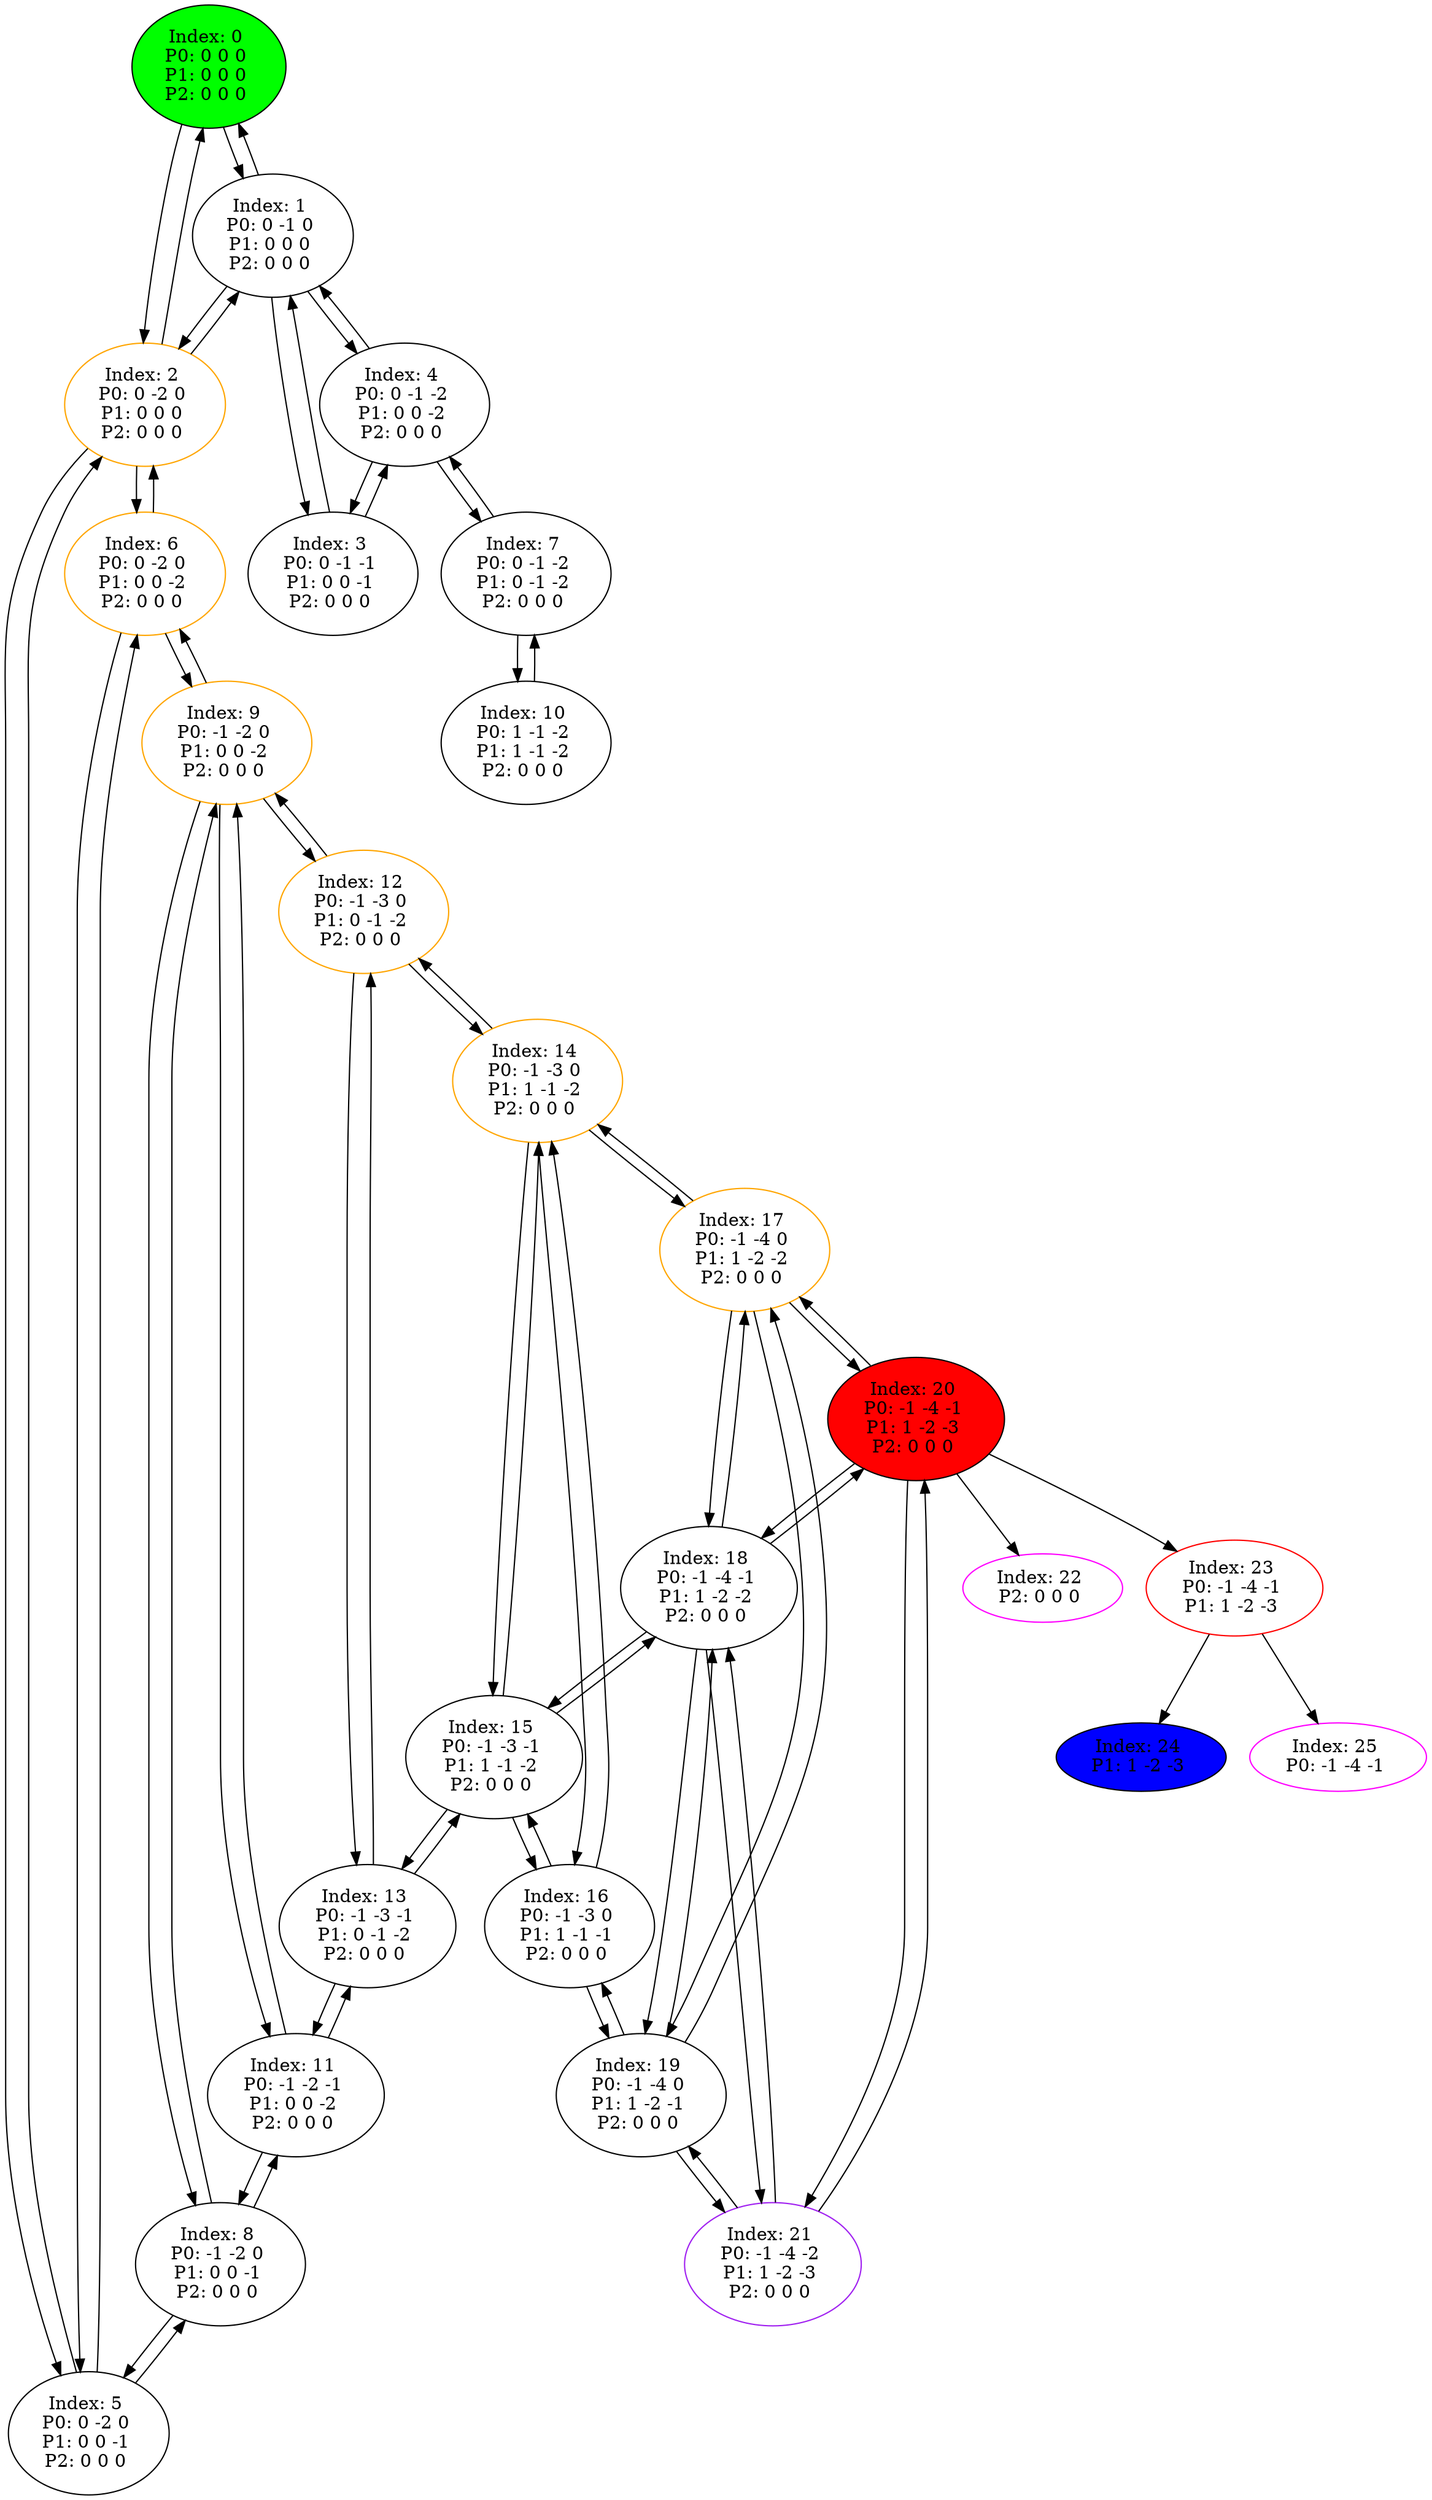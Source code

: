 digraph G {
color = "black"
0[label = "Index: 0 
P0: 0 0 0 
P1: 0 0 0 
P2: 0 0 0 
", style="filled", fillcolor = "green"]
1[label = "Index: 1 
P0: 0 -1 0 
P1: 0 0 0 
P2: 0 0 0 
"]
2[label = "Index: 2 
P0: 0 -2 0 
P1: 0 0 0 
P2: 0 0 0 
", color = "orange"]
3[label = "Index: 3 
P0: 0 -1 -1 
P1: 0 0 -1 
P2: 0 0 0 
"]
4[label = "Index: 4 
P0: 0 -1 -2 
P1: 0 0 -2 
P2: 0 0 0 
"]
5[label = "Index: 5 
P0: 0 -2 0 
P1: 0 0 -1 
P2: 0 0 0 
"]
6[label = "Index: 6 
P0: 0 -2 0 
P1: 0 0 -2 
P2: 0 0 0 
", color = "orange"]
7[label = "Index: 7 
P0: 0 -1 -2 
P1: 0 -1 -2 
P2: 0 0 0 
"]
8[label = "Index: 8 
P0: -1 -2 0 
P1: 0 0 -1 
P2: 0 0 0 
"]
9[label = "Index: 9 
P0: -1 -2 0 
P1: 0 0 -2 
P2: 0 0 0 
", color = "orange"]
10[label = "Index: 10 
P0: 1 -1 -2 
P1: 1 -1 -2 
P2: 0 0 0 
"]
11[label = "Index: 11 
P0: -1 -2 -1 
P1: 0 0 -2 
P2: 0 0 0 
"]
12[label = "Index: 12 
P0: -1 -3 0 
P1: 0 -1 -2 
P2: 0 0 0 
", color = "orange"]
13[label = "Index: 13 
P0: -1 -3 -1 
P1: 0 -1 -2 
P2: 0 0 0 
"]
14[label = "Index: 14 
P0: -1 -3 0 
P1: 1 -1 -2 
P2: 0 0 0 
", color = "orange"]
15[label = "Index: 15 
P0: -1 -3 -1 
P1: 1 -1 -2 
P2: 0 0 0 
"]
16[label = "Index: 16 
P0: -1 -3 0 
P1: 1 -1 -1 
P2: 0 0 0 
"]
17[label = "Index: 17 
P0: -1 -4 0 
P1: 1 -2 -2 
P2: 0 0 0 
", color = "orange"]
18[label = "Index: 18 
P0: -1 -4 -1 
P1: 1 -2 -2 
P2: 0 0 0 
"]
19[label = "Index: 19 
P0: -1 -4 0 
P1: 1 -2 -1 
P2: 0 0 0 
"]
20[label = "Index: 20 
P0: -1 -4 -1 
P1: 1 -2 -3 
P2: 0 0 0 
", style="filled", fillcolor = "red"]
21[label = "Index: 21 
P0: -1 -4 -2 
P1: 1 -2 -3 
P2: 0 0 0 
", color = "purple"]
22[label = "Index: 22 
P2: 0 0 0 
", color = "fuchsia"]
23[label = "Index: 23 
P0: -1 -4 -1 
P1: 1 -2 -3 
", color = "red"]
24[label = "Index: 24 
P1: 1 -2 -3 
", style="filled", fillcolor = "blue"]
25[label = "Index: 25 
P0: -1 -4 -1 
", color = "fuchsia"]
0 -> 1
0 -> 2

1 -> 0
1 -> 2
1 -> 3
1 -> 4

2 -> 0
2 -> 1
2 -> 5
2 -> 6

3 -> 1
3 -> 4

4 -> 1
4 -> 3
4 -> 7

5 -> 2
5 -> 8
5 -> 6

6 -> 2
6 -> 5
6 -> 9

7 -> 4
7 -> 10

8 -> 5
8 -> 9
8 -> 11

9 -> 6
9 -> 8
9 -> 11
9 -> 12

10 -> 7

11 -> 8
11 -> 9
11 -> 13

12 -> 9
12 -> 13
12 -> 14

13 -> 11
13 -> 12
13 -> 15

14 -> 12
14 -> 15
14 -> 16
14 -> 17

15 -> 13
15 -> 14
15 -> 18
15 -> 16

16 -> 14
16 -> 15
16 -> 19

17 -> 14
17 -> 18
17 -> 19
17 -> 20

18 -> 15
18 -> 17
18 -> 20
18 -> 21
18 -> 19

19 -> 16
19 -> 17
19 -> 18
19 -> 21

20 -> 17
20 -> 18
20 -> 21
20 -> 22
20 -> 23

21 -> 18
21 -> 19
21 -> 20

23 -> 24
23 -> 25

}
